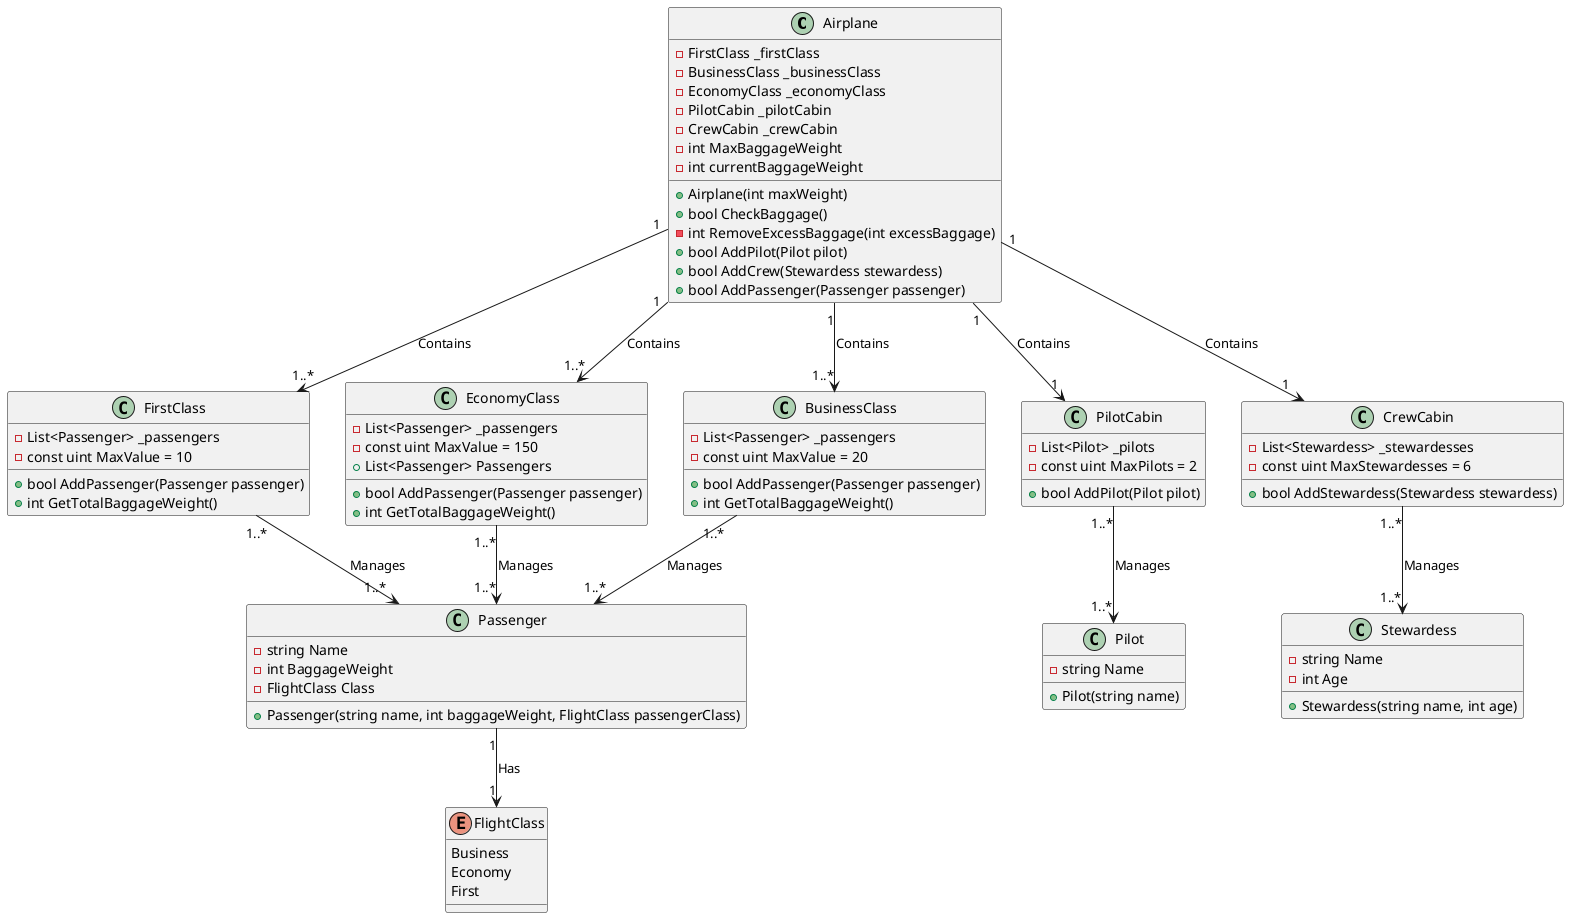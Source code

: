 @startuml
!define RECTANGLE class

' Классы с аттрибутами и методами
RECTANGLE Airplane {
    - FirstClass _firstClass
    - BusinessClass _businessClass
    - EconomyClass _economyClass
    - PilotCabin _pilotCabin
    - CrewCabin _crewCabin
    - int MaxBaggageWeight
    - int currentBaggageWeight
    + Airplane(int maxWeight)
    + bool CheckBaggage()
    - int RemoveExcessBaggage(int excessBaggage)
    + bool AddPilot(Pilot pilot)
    + bool AddCrew(Stewardess stewardess)
    + bool AddPassenger(Passenger passenger)
}

class Stewardess {
    - string Name
    - int Age
    + Stewardess(string name, int age)
}

class Pilot {
    - string Name
    + Pilot(string name)
}

class Passenger {
    - string Name
    - int BaggageWeight
    - FlightClass Class
    + Passenger(string name, int baggageWeight, FlightClass passengerClass)
}

enum FlightClass {
    Business
    Economy
    First
}

class FirstClass {
    - List<Passenger> _passengers
    - const uint MaxValue = 10
    + bool AddPassenger(Passenger passenger)
    + int GetTotalBaggageWeight()
}

class EconomyClass {
    - List<Passenger> _passengers
    - const uint MaxValue = 150
    + List<Passenger> Passengers
    + bool AddPassenger(Passenger passenger)
    + int GetTotalBaggageWeight()
}

class BusinessClass {
    - List<Passenger> _passengers
    - const uint MaxValue = 20
    + bool AddPassenger(Passenger passenger)
    + int GetTotalBaggageWeight()
}

class PilotCabin {
    - List<Pilot> _pilots
    - const uint MaxPilots = 2
    + bool AddPilot(Pilot pilot)
}

class CrewCabin {
    - List<Stewardess> _stewardesses
    - const uint MaxStewardesses = 6
    + bool AddStewardess(Stewardess stewardess)
}

' Связи между классами
Airplane "1" --> "1..*" FirstClass : Contains
Airplane "1" --> "1..*" BusinessClass : Contains
Airplane "1" --> "1..*" EconomyClass : Contains
Airplane "1" --> "1" PilotCabin : Contains
Airplane "1" --> "1" CrewCabin : Contains

FirstClass "1..*" --> "1..*" Passenger : Manages
BusinessClass "1..*" --> "1..*" Passenger : Manages
EconomyClass "1..*" --> "1..*" Passenger : Manages

PilotCabin "1..*" --> "1..*" Pilot : Manages
CrewCabin "1..*" --> "1..*" Stewardess : Manages

Passenger "1" --> "1" FlightClass : Has
@enduml
